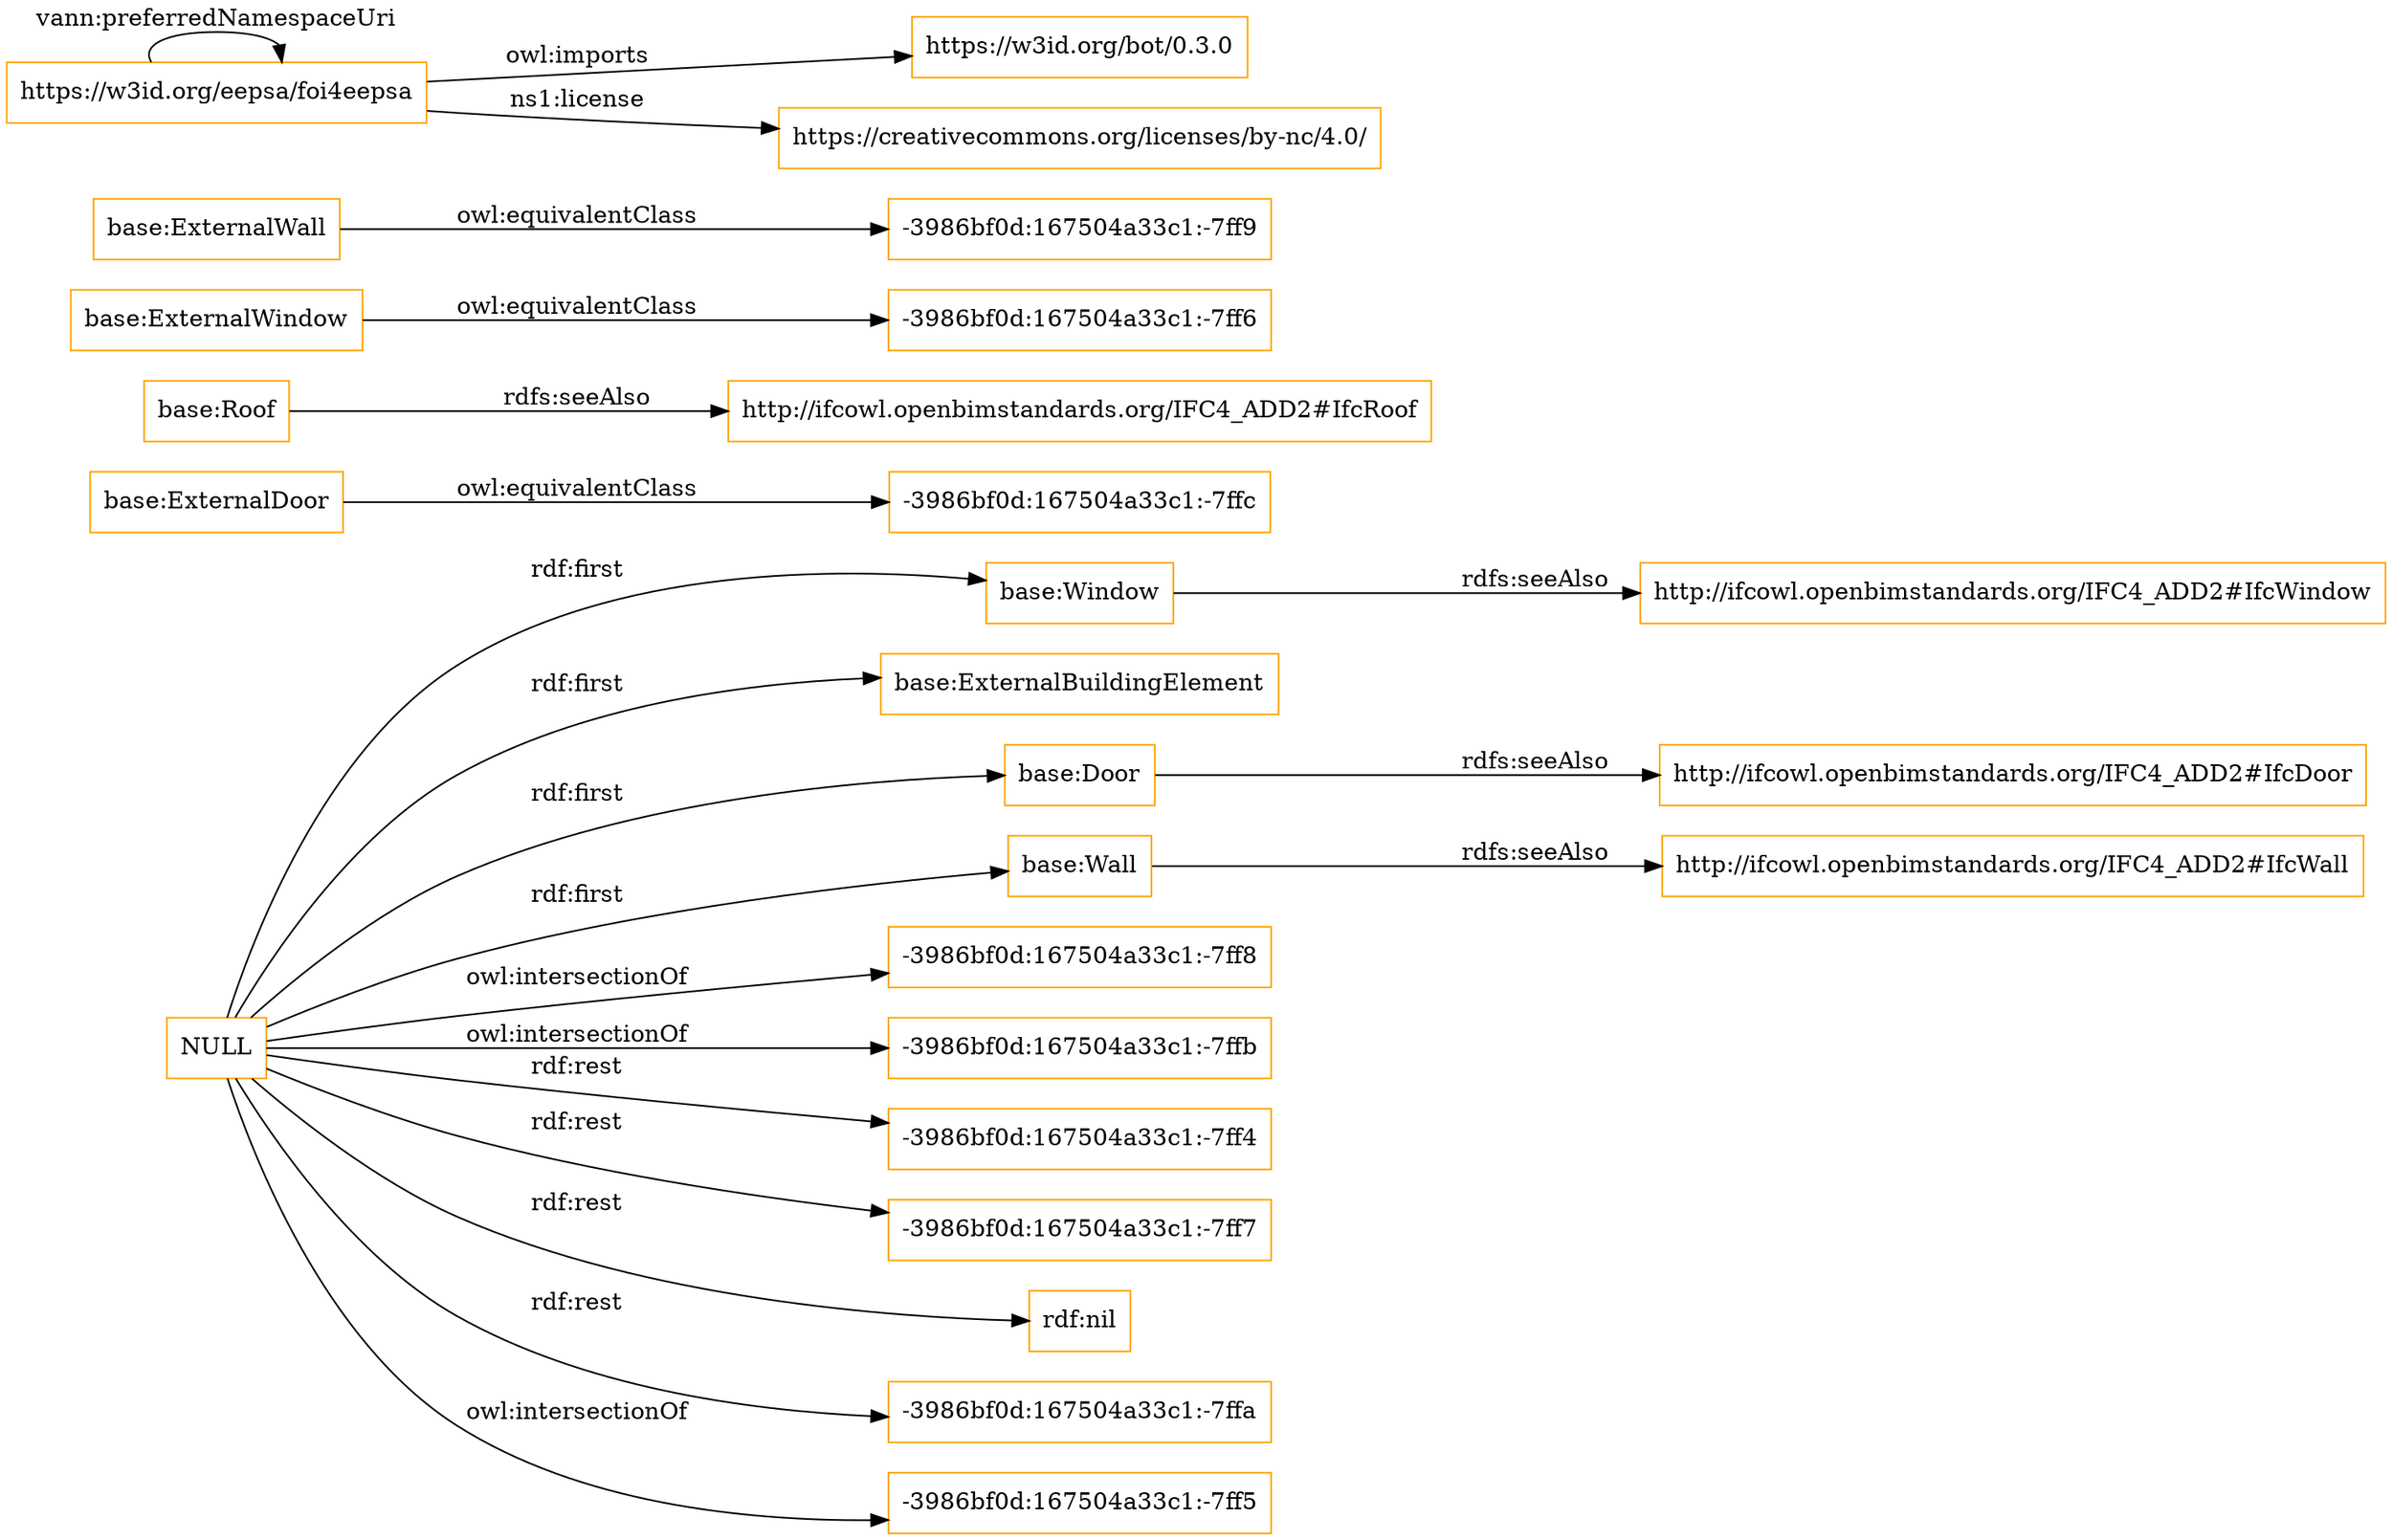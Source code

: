 digraph ar2dtool_diagram { 
rankdir=LR;
size="1501"
node [shape = rectangle, color="orange"]; "base:Window" "-3986bf0d:167504a33c1:-7ffc" "base:ExternalDoor" "base:Roof" "-3986bf0d:167504a33c1:-7ff6" "base:ExternalWall" "base:ExternalBuildingElement" "base:Door" "base:ExternalWindow" "base:Wall" "-3986bf0d:167504a33c1:-7ff9" ; /*classes style*/
	"base:Door" -> "http://ifcowl.openbimstandards.org/IFC4_ADD2#IfcDoor" [ label = "rdfs:seeAlso" ];
	"base:Wall" -> "http://ifcowl.openbimstandards.org/IFC4_ADD2#IfcWall" [ label = "rdfs:seeAlso" ];
	"base:Roof" -> "http://ifcowl.openbimstandards.org/IFC4_ADD2#IfcRoof" [ label = "rdfs:seeAlso" ];
	"https://w3id.org/eepsa/foi4eepsa" -> "https://w3id.org/bot/0.3.0" [ label = "owl:imports" ];
	"https://w3id.org/eepsa/foi4eepsa" -> "https://creativecommons.org/licenses/by-nc/4.0/" [ label = "ns1:license" ];
	"https://w3id.org/eepsa/foi4eepsa" -> "https://w3id.org/eepsa/foi4eepsa" [ label = "vann:preferredNamespaceUri" ];
	"base:ExternalDoor" -> "-3986bf0d:167504a33c1:-7ffc" [ label = "owl:equivalentClass" ];
	"base:ExternalWindow" -> "-3986bf0d:167504a33c1:-7ff6" [ label = "owl:equivalentClass" ];
	"base:ExternalWall" -> "-3986bf0d:167504a33c1:-7ff9" [ label = "owl:equivalentClass" ];
	"base:Window" -> "http://ifcowl.openbimstandards.org/IFC4_ADD2#IfcWindow" [ label = "rdfs:seeAlso" ];
	"NULL" -> "-3986bf0d:167504a33c1:-7ff8" [ label = "owl:intersectionOf" ];
	"NULL" -> "-3986bf0d:167504a33c1:-7ffb" [ label = "owl:intersectionOf" ];
	"NULL" -> "base:Window" [ label = "rdf:first" ];
	"NULL" -> "base:ExternalBuildingElement" [ label = "rdf:first" ];
	"NULL" -> "-3986bf0d:167504a33c1:-7ff4" [ label = "rdf:rest" ];
	"NULL" -> "-3986bf0d:167504a33c1:-7ff7" [ label = "rdf:rest" ];
	"NULL" -> "rdf:nil" [ label = "rdf:rest" ];
	"NULL" -> "base:Door" [ label = "rdf:first" ];
	"NULL" -> "-3986bf0d:167504a33c1:-7ffa" [ label = "rdf:rest" ];
	"NULL" -> "-3986bf0d:167504a33c1:-7ff5" [ label = "owl:intersectionOf" ];
	"NULL" -> "base:Wall" [ label = "rdf:first" ];

}
